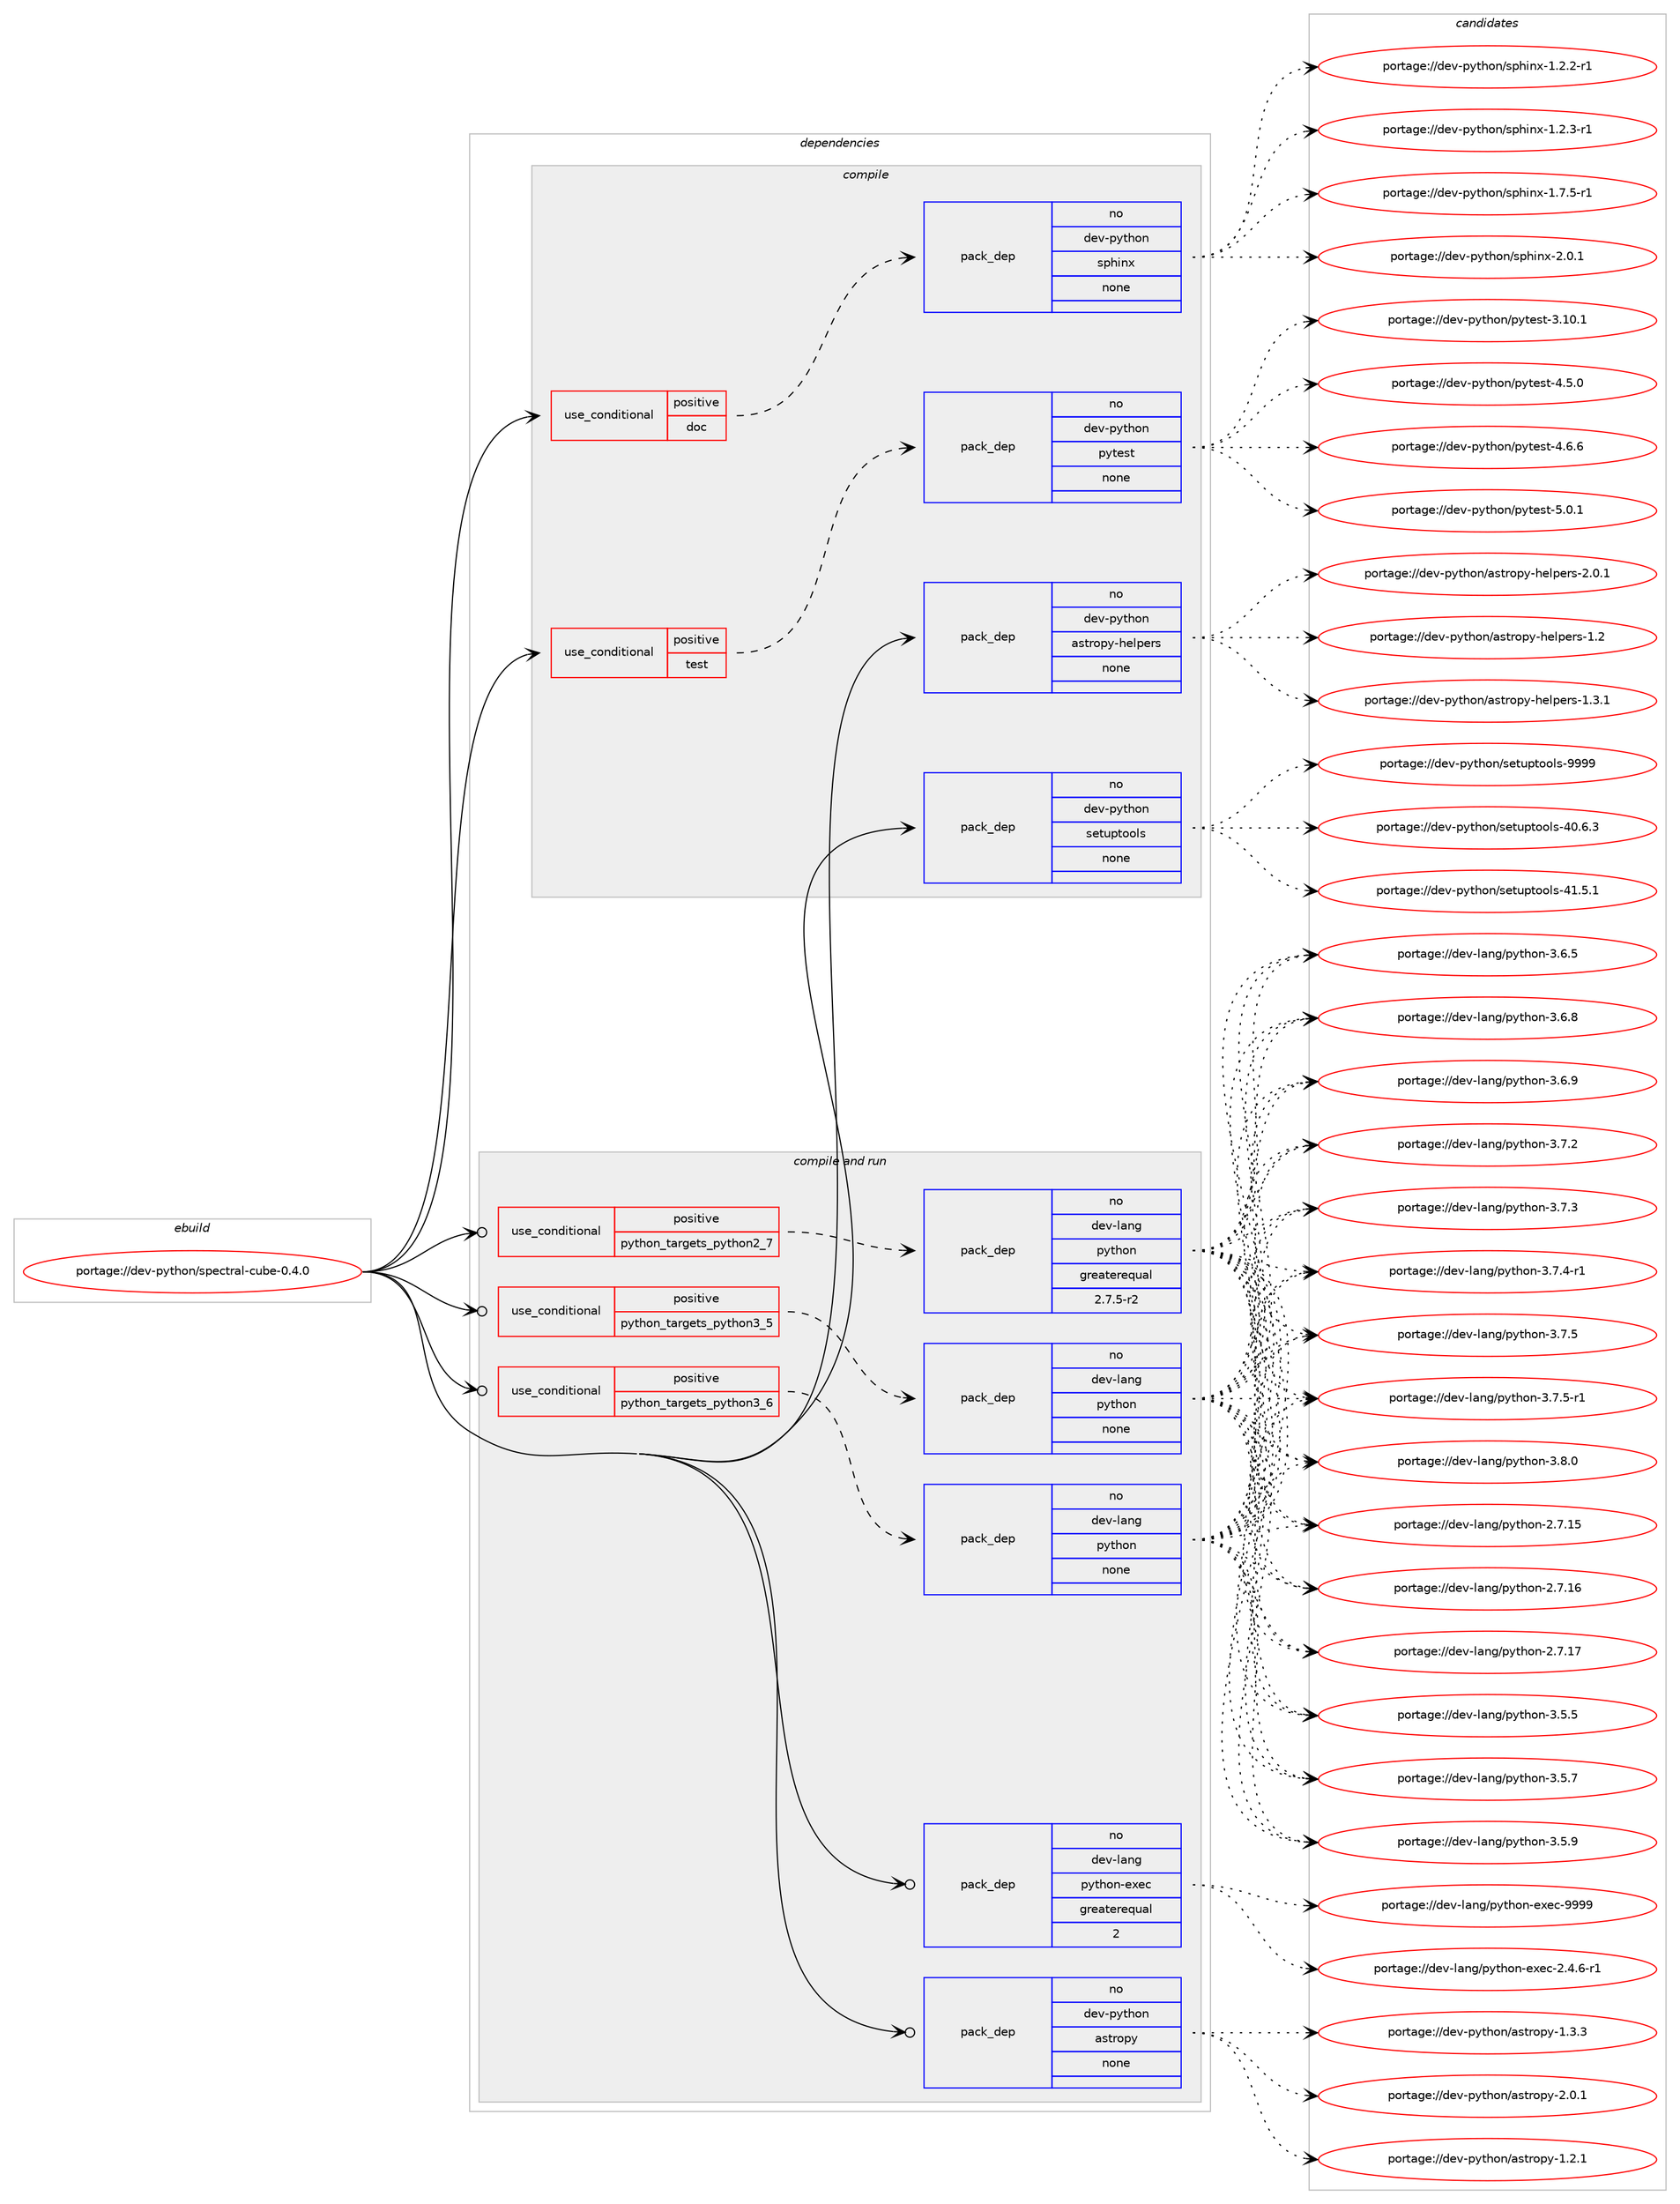 digraph prolog {

# *************
# Graph options
# *************

newrank=true;
concentrate=true;
compound=true;
graph [rankdir=LR,fontname=Helvetica,fontsize=10,ranksep=1.5];#, ranksep=2.5, nodesep=0.2];
edge  [arrowhead=vee];
node  [fontname=Helvetica,fontsize=10];

# **********
# The ebuild
# **********

subgraph cluster_leftcol {
color=gray;
rank=same;
label=<<i>ebuild</i>>;
id [label="portage://dev-python/spectral-cube-0.4.0", color=red, width=4, href="../dev-python/spectral-cube-0.4.0.svg"];
}

# ****************
# The dependencies
# ****************

subgraph cluster_midcol {
color=gray;
label=<<i>dependencies</i>>;
subgraph cluster_compile {
fillcolor="#eeeeee";
style=filled;
label=<<i>compile</i>>;
subgraph cond38863 {
dependency172835 [label=<<TABLE BORDER="0" CELLBORDER="1" CELLSPACING="0" CELLPADDING="4"><TR><TD ROWSPAN="3" CELLPADDING="10">use_conditional</TD></TR><TR><TD>positive</TD></TR><TR><TD>doc</TD></TR></TABLE>>, shape=none, color=red];
subgraph pack130569 {
dependency172836 [label=<<TABLE BORDER="0" CELLBORDER="1" CELLSPACING="0" CELLPADDING="4" WIDTH="220"><TR><TD ROWSPAN="6" CELLPADDING="30">pack_dep</TD></TR><TR><TD WIDTH="110">no</TD></TR><TR><TD>dev-python</TD></TR><TR><TD>sphinx</TD></TR><TR><TD>none</TD></TR><TR><TD></TD></TR></TABLE>>, shape=none, color=blue];
}
dependency172835:e -> dependency172836:w [weight=20,style="dashed",arrowhead="vee"];
}
id:e -> dependency172835:w [weight=20,style="solid",arrowhead="vee"];
subgraph cond38864 {
dependency172837 [label=<<TABLE BORDER="0" CELLBORDER="1" CELLSPACING="0" CELLPADDING="4"><TR><TD ROWSPAN="3" CELLPADDING="10">use_conditional</TD></TR><TR><TD>positive</TD></TR><TR><TD>test</TD></TR></TABLE>>, shape=none, color=red];
subgraph pack130570 {
dependency172838 [label=<<TABLE BORDER="0" CELLBORDER="1" CELLSPACING="0" CELLPADDING="4" WIDTH="220"><TR><TD ROWSPAN="6" CELLPADDING="30">pack_dep</TD></TR><TR><TD WIDTH="110">no</TD></TR><TR><TD>dev-python</TD></TR><TR><TD>pytest</TD></TR><TR><TD>none</TD></TR><TR><TD></TD></TR></TABLE>>, shape=none, color=blue];
}
dependency172837:e -> dependency172838:w [weight=20,style="dashed",arrowhead="vee"];
}
id:e -> dependency172837:w [weight=20,style="solid",arrowhead="vee"];
subgraph pack130571 {
dependency172839 [label=<<TABLE BORDER="0" CELLBORDER="1" CELLSPACING="0" CELLPADDING="4" WIDTH="220"><TR><TD ROWSPAN="6" CELLPADDING="30">pack_dep</TD></TR><TR><TD WIDTH="110">no</TD></TR><TR><TD>dev-python</TD></TR><TR><TD>astropy-helpers</TD></TR><TR><TD>none</TD></TR><TR><TD></TD></TR></TABLE>>, shape=none, color=blue];
}
id:e -> dependency172839:w [weight=20,style="solid",arrowhead="vee"];
subgraph pack130572 {
dependency172840 [label=<<TABLE BORDER="0" CELLBORDER="1" CELLSPACING="0" CELLPADDING="4" WIDTH="220"><TR><TD ROWSPAN="6" CELLPADDING="30">pack_dep</TD></TR><TR><TD WIDTH="110">no</TD></TR><TR><TD>dev-python</TD></TR><TR><TD>setuptools</TD></TR><TR><TD>none</TD></TR><TR><TD></TD></TR></TABLE>>, shape=none, color=blue];
}
id:e -> dependency172840:w [weight=20,style="solid",arrowhead="vee"];
}
subgraph cluster_compileandrun {
fillcolor="#eeeeee";
style=filled;
label=<<i>compile and run</i>>;
subgraph cond38865 {
dependency172841 [label=<<TABLE BORDER="0" CELLBORDER="1" CELLSPACING="0" CELLPADDING="4"><TR><TD ROWSPAN="3" CELLPADDING="10">use_conditional</TD></TR><TR><TD>positive</TD></TR><TR><TD>python_targets_python2_7</TD></TR></TABLE>>, shape=none, color=red];
subgraph pack130573 {
dependency172842 [label=<<TABLE BORDER="0" CELLBORDER="1" CELLSPACING="0" CELLPADDING="4" WIDTH="220"><TR><TD ROWSPAN="6" CELLPADDING="30">pack_dep</TD></TR><TR><TD WIDTH="110">no</TD></TR><TR><TD>dev-lang</TD></TR><TR><TD>python</TD></TR><TR><TD>greaterequal</TD></TR><TR><TD>2.7.5-r2</TD></TR></TABLE>>, shape=none, color=blue];
}
dependency172841:e -> dependency172842:w [weight=20,style="dashed",arrowhead="vee"];
}
id:e -> dependency172841:w [weight=20,style="solid",arrowhead="odotvee"];
subgraph cond38866 {
dependency172843 [label=<<TABLE BORDER="0" CELLBORDER="1" CELLSPACING="0" CELLPADDING="4"><TR><TD ROWSPAN="3" CELLPADDING="10">use_conditional</TD></TR><TR><TD>positive</TD></TR><TR><TD>python_targets_python3_5</TD></TR></TABLE>>, shape=none, color=red];
subgraph pack130574 {
dependency172844 [label=<<TABLE BORDER="0" CELLBORDER="1" CELLSPACING="0" CELLPADDING="4" WIDTH="220"><TR><TD ROWSPAN="6" CELLPADDING="30">pack_dep</TD></TR><TR><TD WIDTH="110">no</TD></TR><TR><TD>dev-lang</TD></TR><TR><TD>python</TD></TR><TR><TD>none</TD></TR><TR><TD></TD></TR></TABLE>>, shape=none, color=blue];
}
dependency172843:e -> dependency172844:w [weight=20,style="dashed",arrowhead="vee"];
}
id:e -> dependency172843:w [weight=20,style="solid",arrowhead="odotvee"];
subgraph cond38867 {
dependency172845 [label=<<TABLE BORDER="0" CELLBORDER="1" CELLSPACING="0" CELLPADDING="4"><TR><TD ROWSPAN="3" CELLPADDING="10">use_conditional</TD></TR><TR><TD>positive</TD></TR><TR><TD>python_targets_python3_6</TD></TR></TABLE>>, shape=none, color=red];
subgraph pack130575 {
dependency172846 [label=<<TABLE BORDER="0" CELLBORDER="1" CELLSPACING="0" CELLPADDING="4" WIDTH="220"><TR><TD ROWSPAN="6" CELLPADDING="30">pack_dep</TD></TR><TR><TD WIDTH="110">no</TD></TR><TR><TD>dev-lang</TD></TR><TR><TD>python</TD></TR><TR><TD>none</TD></TR><TR><TD></TD></TR></TABLE>>, shape=none, color=blue];
}
dependency172845:e -> dependency172846:w [weight=20,style="dashed",arrowhead="vee"];
}
id:e -> dependency172845:w [weight=20,style="solid",arrowhead="odotvee"];
subgraph pack130576 {
dependency172847 [label=<<TABLE BORDER="0" CELLBORDER="1" CELLSPACING="0" CELLPADDING="4" WIDTH="220"><TR><TD ROWSPAN="6" CELLPADDING="30">pack_dep</TD></TR><TR><TD WIDTH="110">no</TD></TR><TR><TD>dev-lang</TD></TR><TR><TD>python-exec</TD></TR><TR><TD>greaterequal</TD></TR><TR><TD>2</TD></TR></TABLE>>, shape=none, color=blue];
}
id:e -> dependency172847:w [weight=20,style="solid",arrowhead="odotvee"];
subgraph pack130577 {
dependency172848 [label=<<TABLE BORDER="0" CELLBORDER="1" CELLSPACING="0" CELLPADDING="4" WIDTH="220"><TR><TD ROWSPAN="6" CELLPADDING="30">pack_dep</TD></TR><TR><TD WIDTH="110">no</TD></TR><TR><TD>dev-python</TD></TR><TR><TD>astropy</TD></TR><TR><TD>none</TD></TR><TR><TD></TD></TR></TABLE>>, shape=none, color=blue];
}
id:e -> dependency172848:w [weight=20,style="solid",arrowhead="odotvee"];
}
subgraph cluster_run {
fillcolor="#eeeeee";
style=filled;
label=<<i>run</i>>;
}
}

# **************
# The candidates
# **************

subgraph cluster_choices {
rank=same;
color=gray;
label=<<i>candidates</i>>;

subgraph choice130569 {
color=black;
nodesep=1;
choiceportage10010111845112121116104111110471151121041051101204549465046504511449 [label="portage://dev-python/sphinx-1.2.2-r1", color=red, width=4,href="../dev-python/sphinx-1.2.2-r1.svg"];
choiceportage10010111845112121116104111110471151121041051101204549465046514511449 [label="portage://dev-python/sphinx-1.2.3-r1", color=red, width=4,href="../dev-python/sphinx-1.2.3-r1.svg"];
choiceportage10010111845112121116104111110471151121041051101204549465546534511449 [label="portage://dev-python/sphinx-1.7.5-r1", color=red, width=4,href="../dev-python/sphinx-1.7.5-r1.svg"];
choiceportage1001011184511212111610411111047115112104105110120455046484649 [label="portage://dev-python/sphinx-2.0.1", color=red, width=4,href="../dev-python/sphinx-2.0.1.svg"];
dependency172836:e -> choiceportage10010111845112121116104111110471151121041051101204549465046504511449:w [style=dotted,weight="100"];
dependency172836:e -> choiceportage10010111845112121116104111110471151121041051101204549465046514511449:w [style=dotted,weight="100"];
dependency172836:e -> choiceportage10010111845112121116104111110471151121041051101204549465546534511449:w [style=dotted,weight="100"];
dependency172836:e -> choiceportage1001011184511212111610411111047115112104105110120455046484649:w [style=dotted,weight="100"];
}
subgraph choice130570 {
color=black;
nodesep=1;
choiceportage100101118451121211161041111104711212111610111511645514649484649 [label="portage://dev-python/pytest-3.10.1", color=red, width=4,href="../dev-python/pytest-3.10.1.svg"];
choiceportage1001011184511212111610411111047112121116101115116455246534648 [label="portage://dev-python/pytest-4.5.0", color=red, width=4,href="../dev-python/pytest-4.5.0.svg"];
choiceportage1001011184511212111610411111047112121116101115116455246544654 [label="portage://dev-python/pytest-4.6.6", color=red, width=4,href="../dev-python/pytest-4.6.6.svg"];
choiceportage1001011184511212111610411111047112121116101115116455346484649 [label="portage://dev-python/pytest-5.0.1", color=red, width=4,href="../dev-python/pytest-5.0.1.svg"];
dependency172838:e -> choiceportage100101118451121211161041111104711212111610111511645514649484649:w [style=dotted,weight="100"];
dependency172838:e -> choiceportage1001011184511212111610411111047112121116101115116455246534648:w [style=dotted,weight="100"];
dependency172838:e -> choiceportage1001011184511212111610411111047112121116101115116455246544654:w [style=dotted,weight="100"];
dependency172838:e -> choiceportage1001011184511212111610411111047112121116101115116455346484649:w [style=dotted,weight="100"];
}
subgraph choice130571 {
color=black;
nodesep=1;
choiceportage1001011184511212111610411111047971151161141111121214510410110811210111411545494650 [label="portage://dev-python/astropy-helpers-1.2", color=red, width=4,href="../dev-python/astropy-helpers-1.2.svg"];
choiceportage10010111845112121116104111110479711511611411111212145104101108112101114115454946514649 [label="portage://dev-python/astropy-helpers-1.3.1", color=red, width=4,href="../dev-python/astropy-helpers-1.3.1.svg"];
choiceportage10010111845112121116104111110479711511611411111212145104101108112101114115455046484649 [label="portage://dev-python/astropy-helpers-2.0.1", color=red, width=4,href="../dev-python/astropy-helpers-2.0.1.svg"];
dependency172839:e -> choiceportage1001011184511212111610411111047971151161141111121214510410110811210111411545494650:w [style=dotted,weight="100"];
dependency172839:e -> choiceportage10010111845112121116104111110479711511611411111212145104101108112101114115454946514649:w [style=dotted,weight="100"];
dependency172839:e -> choiceportage10010111845112121116104111110479711511611411111212145104101108112101114115455046484649:w [style=dotted,weight="100"];
}
subgraph choice130572 {
color=black;
nodesep=1;
choiceportage100101118451121211161041111104711510111611711211611111110811545524846544651 [label="portage://dev-python/setuptools-40.6.3", color=red, width=4,href="../dev-python/setuptools-40.6.3.svg"];
choiceportage100101118451121211161041111104711510111611711211611111110811545524946534649 [label="portage://dev-python/setuptools-41.5.1", color=red, width=4,href="../dev-python/setuptools-41.5.1.svg"];
choiceportage10010111845112121116104111110471151011161171121161111111081154557575757 [label="portage://dev-python/setuptools-9999", color=red, width=4,href="../dev-python/setuptools-9999.svg"];
dependency172840:e -> choiceportage100101118451121211161041111104711510111611711211611111110811545524846544651:w [style=dotted,weight="100"];
dependency172840:e -> choiceportage100101118451121211161041111104711510111611711211611111110811545524946534649:w [style=dotted,weight="100"];
dependency172840:e -> choiceportage10010111845112121116104111110471151011161171121161111111081154557575757:w [style=dotted,weight="100"];
}
subgraph choice130573 {
color=black;
nodesep=1;
choiceportage10010111845108971101034711212111610411111045504655464953 [label="portage://dev-lang/python-2.7.15", color=red, width=4,href="../dev-lang/python-2.7.15.svg"];
choiceportage10010111845108971101034711212111610411111045504655464954 [label="portage://dev-lang/python-2.7.16", color=red, width=4,href="../dev-lang/python-2.7.16.svg"];
choiceportage10010111845108971101034711212111610411111045504655464955 [label="portage://dev-lang/python-2.7.17", color=red, width=4,href="../dev-lang/python-2.7.17.svg"];
choiceportage100101118451089711010347112121116104111110455146534653 [label="portage://dev-lang/python-3.5.5", color=red, width=4,href="../dev-lang/python-3.5.5.svg"];
choiceportage100101118451089711010347112121116104111110455146534655 [label="portage://dev-lang/python-3.5.7", color=red, width=4,href="../dev-lang/python-3.5.7.svg"];
choiceportage100101118451089711010347112121116104111110455146534657 [label="portage://dev-lang/python-3.5.9", color=red, width=4,href="../dev-lang/python-3.5.9.svg"];
choiceportage100101118451089711010347112121116104111110455146544653 [label="portage://dev-lang/python-3.6.5", color=red, width=4,href="../dev-lang/python-3.6.5.svg"];
choiceportage100101118451089711010347112121116104111110455146544656 [label="portage://dev-lang/python-3.6.8", color=red, width=4,href="../dev-lang/python-3.6.8.svg"];
choiceportage100101118451089711010347112121116104111110455146544657 [label="portage://dev-lang/python-3.6.9", color=red, width=4,href="../dev-lang/python-3.6.9.svg"];
choiceportage100101118451089711010347112121116104111110455146554650 [label="portage://dev-lang/python-3.7.2", color=red, width=4,href="../dev-lang/python-3.7.2.svg"];
choiceportage100101118451089711010347112121116104111110455146554651 [label="portage://dev-lang/python-3.7.3", color=red, width=4,href="../dev-lang/python-3.7.3.svg"];
choiceportage1001011184510897110103471121211161041111104551465546524511449 [label="portage://dev-lang/python-3.7.4-r1", color=red, width=4,href="../dev-lang/python-3.7.4-r1.svg"];
choiceportage100101118451089711010347112121116104111110455146554653 [label="portage://dev-lang/python-3.7.5", color=red, width=4,href="../dev-lang/python-3.7.5.svg"];
choiceportage1001011184510897110103471121211161041111104551465546534511449 [label="portage://dev-lang/python-3.7.5-r1", color=red, width=4,href="../dev-lang/python-3.7.5-r1.svg"];
choiceportage100101118451089711010347112121116104111110455146564648 [label="portage://dev-lang/python-3.8.0", color=red, width=4,href="../dev-lang/python-3.8.0.svg"];
dependency172842:e -> choiceportage10010111845108971101034711212111610411111045504655464953:w [style=dotted,weight="100"];
dependency172842:e -> choiceportage10010111845108971101034711212111610411111045504655464954:w [style=dotted,weight="100"];
dependency172842:e -> choiceportage10010111845108971101034711212111610411111045504655464955:w [style=dotted,weight="100"];
dependency172842:e -> choiceportage100101118451089711010347112121116104111110455146534653:w [style=dotted,weight="100"];
dependency172842:e -> choiceportage100101118451089711010347112121116104111110455146534655:w [style=dotted,weight="100"];
dependency172842:e -> choiceportage100101118451089711010347112121116104111110455146534657:w [style=dotted,weight="100"];
dependency172842:e -> choiceportage100101118451089711010347112121116104111110455146544653:w [style=dotted,weight="100"];
dependency172842:e -> choiceportage100101118451089711010347112121116104111110455146544656:w [style=dotted,weight="100"];
dependency172842:e -> choiceportage100101118451089711010347112121116104111110455146544657:w [style=dotted,weight="100"];
dependency172842:e -> choiceportage100101118451089711010347112121116104111110455146554650:w [style=dotted,weight="100"];
dependency172842:e -> choiceportage100101118451089711010347112121116104111110455146554651:w [style=dotted,weight="100"];
dependency172842:e -> choiceportage1001011184510897110103471121211161041111104551465546524511449:w [style=dotted,weight="100"];
dependency172842:e -> choiceportage100101118451089711010347112121116104111110455146554653:w [style=dotted,weight="100"];
dependency172842:e -> choiceportage1001011184510897110103471121211161041111104551465546534511449:w [style=dotted,weight="100"];
dependency172842:e -> choiceportage100101118451089711010347112121116104111110455146564648:w [style=dotted,weight="100"];
}
subgraph choice130574 {
color=black;
nodesep=1;
choiceportage10010111845108971101034711212111610411111045504655464953 [label="portage://dev-lang/python-2.7.15", color=red, width=4,href="../dev-lang/python-2.7.15.svg"];
choiceportage10010111845108971101034711212111610411111045504655464954 [label="portage://dev-lang/python-2.7.16", color=red, width=4,href="../dev-lang/python-2.7.16.svg"];
choiceportage10010111845108971101034711212111610411111045504655464955 [label="portage://dev-lang/python-2.7.17", color=red, width=4,href="../dev-lang/python-2.7.17.svg"];
choiceportage100101118451089711010347112121116104111110455146534653 [label="portage://dev-lang/python-3.5.5", color=red, width=4,href="../dev-lang/python-3.5.5.svg"];
choiceportage100101118451089711010347112121116104111110455146534655 [label="portage://dev-lang/python-3.5.7", color=red, width=4,href="../dev-lang/python-3.5.7.svg"];
choiceportage100101118451089711010347112121116104111110455146534657 [label="portage://dev-lang/python-3.5.9", color=red, width=4,href="../dev-lang/python-3.5.9.svg"];
choiceportage100101118451089711010347112121116104111110455146544653 [label="portage://dev-lang/python-3.6.5", color=red, width=4,href="../dev-lang/python-3.6.5.svg"];
choiceportage100101118451089711010347112121116104111110455146544656 [label="portage://dev-lang/python-3.6.8", color=red, width=4,href="../dev-lang/python-3.6.8.svg"];
choiceportage100101118451089711010347112121116104111110455146544657 [label="portage://dev-lang/python-3.6.9", color=red, width=4,href="../dev-lang/python-3.6.9.svg"];
choiceportage100101118451089711010347112121116104111110455146554650 [label="portage://dev-lang/python-3.7.2", color=red, width=4,href="../dev-lang/python-3.7.2.svg"];
choiceportage100101118451089711010347112121116104111110455146554651 [label="portage://dev-lang/python-3.7.3", color=red, width=4,href="../dev-lang/python-3.7.3.svg"];
choiceportage1001011184510897110103471121211161041111104551465546524511449 [label="portage://dev-lang/python-3.7.4-r1", color=red, width=4,href="../dev-lang/python-3.7.4-r1.svg"];
choiceportage100101118451089711010347112121116104111110455146554653 [label="portage://dev-lang/python-3.7.5", color=red, width=4,href="../dev-lang/python-3.7.5.svg"];
choiceportage1001011184510897110103471121211161041111104551465546534511449 [label="portage://dev-lang/python-3.7.5-r1", color=red, width=4,href="../dev-lang/python-3.7.5-r1.svg"];
choiceportage100101118451089711010347112121116104111110455146564648 [label="portage://dev-lang/python-3.8.0", color=red, width=4,href="../dev-lang/python-3.8.0.svg"];
dependency172844:e -> choiceportage10010111845108971101034711212111610411111045504655464953:w [style=dotted,weight="100"];
dependency172844:e -> choiceportage10010111845108971101034711212111610411111045504655464954:w [style=dotted,weight="100"];
dependency172844:e -> choiceportage10010111845108971101034711212111610411111045504655464955:w [style=dotted,weight="100"];
dependency172844:e -> choiceportage100101118451089711010347112121116104111110455146534653:w [style=dotted,weight="100"];
dependency172844:e -> choiceportage100101118451089711010347112121116104111110455146534655:w [style=dotted,weight="100"];
dependency172844:e -> choiceportage100101118451089711010347112121116104111110455146534657:w [style=dotted,weight="100"];
dependency172844:e -> choiceportage100101118451089711010347112121116104111110455146544653:w [style=dotted,weight="100"];
dependency172844:e -> choiceportage100101118451089711010347112121116104111110455146544656:w [style=dotted,weight="100"];
dependency172844:e -> choiceportage100101118451089711010347112121116104111110455146544657:w [style=dotted,weight="100"];
dependency172844:e -> choiceportage100101118451089711010347112121116104111110455146554650:w [style=dotted,weight="100"];
dependency172844:e -> choiceportage100101118451089711010347112121116104111110455146554651:w [style=dotted,weight="100"];
dependency172844:e -> choiceportage1001011184510897110103471121211161041111104551465546524511449:w [style=dotted,weight="100"];
dependency172844:e -> choiceportage100101118451089711010347112121116104111110455146554653:w [style=dotted,weight="100"];
dependency172844:e -> choiceportage1001011184510897110103471121211161041111104551465546534511449:w [style=dotted,weight="100"];
dependency172844:e -> choiceportage100101118451089711010347112121116104111110455146564648:w [style=dotted,weight="100"];
}
subgraph choice130575 {
color=black;
nodesep=1;
choiceportage10010111845108971101034711212111610411111045504655464953 [label="portage://dev-lang/python-2.7.15", color=red, width=4,href="../dev-lang/python-2.7.15.svg"];
choiceportage10010111845108971101034711212111610411111045504655464954 [label="portage://dev-lang/python-2.7.16", color=red, width=4,href="../dev-lang/python-2.7.16.svg"];
choiceportage10010111845108971101034711212111610411111045504655464955 [label="portage://dev-lang/python-2.7.17", color=red, width=4,href="../dev-lang/python-2.7.17.svg"];
choiceportage100101118451089711010347112121116104111110455146534653 [label="portage://dev-lang/python-3.5.5", color=red, width=4,href="../dev-lang/python-3.5.5.svg"];
choiceportage100101118451089711010347112121116104111110455146534655 [label="portage://dev-lang/python-3.5.7", color=red, width=4,href="../dev-lang/python-3.5.7.svg"];
choiceportage100101118451089711010347112121116104111110455146534657 [label="portage://dev-lang/python-3.5.9", color=red, width=4,href="../dev-lang/python-3.5.9.svg"];
choiceportage100101118451089711010347112121116104111110455146544653 [label="portage://dev-lang/python-3.6.5", color=red, width=4,href="../dev-lang/python-3.6.5.svg"];
choiceportage100101118451089711010347112121116104111110455146544656 [label="portage://dev-lang/python-3.6.8", color=red, width=4,href="../dev-lang/python-3.6.8.svg"];
choiceportage100101118451089711010347112121116104111110455146544657 [label="portage://dev-lang/python-3.6.9", color=red, width=4,href="../dev-lang/python-3.6.9.svg"];
choiceportage100101118451089711010347112121116104111110455146554650 [label="portage://dev-lang/python-3.7.2", color=red, width=4,href="../dev-lang/python-3.7.2.svg"];
choiceportage100101118451089711010347112121116104111110455146554651 [label="portage://dev-lang/python-3.7.3", color=red, width=4,href="../dev-lang/python-3.7.3.svg"];
choiceportage1001011184510897110103471121211161041111104551465546524511449 [label="portage://dev-lang/python-3.7.4-r1", color=red, width=4,href="../dev-lang/python-3.7.4-r1.svg"];
choiceportage100101118451089711010347112121116104111110455146554653 [label="portage://dev-lang/python-3.7.5", color=red, width=4,href="../dev-lang/python-3.7.5.svg"];
choiceportage1001011184510897110103471121211161041111104551465546534511449 [label="portage://dev-lang/python-3.7.5-r1", color=red, width=4,href="../dev-lang/python-3.7.5-r1.svg"];
choiceportage100101118451089711010347112121116104111110455146564648 [label="portage://dev-lang/python-3.8.0", color=red, width=4,href="../dev-lang/python-3.8.0.svg"];
dependency172846:e -> choiceportage10010111845108971101034711212111610411111045504655464953:w [style=dotted,weight="100"];
dependency172846:e -> choiceportage10010111845108971101034711212111610411111045504655464954:w [style=dotted,weight="100"];
dependency172846:e -> choiceportage10010111845108971101034711212111610411111045504655464955:w [style=dotted,weight="100"];
dependency172846:e -> choiceportage100101118451089711010347112121116104111110455146534653:w [style=dotted,weight="100"];
dependency172846:e -> choiceportage100101118451089711010347112121116104111110455146534655:w [style=dotted,weight="100"];
dependency172846:e -> choiceportage100101118451089711010347112121116104111110455146534657:w [style=dotted,weight="100"];
dependency172846:e -> choiceportage100101118451089711010347112121116104111110455146544653:w [style=dotted,weight="100"];
dependency172846:e -> choiceportage100101118451089711010347112121116104111110455146544656:w [style=dotted,weight="100"];
dependency172846:e -> choiceportage100101118451089711010347112121116104111110455146544657:w [style=dotted,weight="100"];
dependency172846:e -> choiceportage100101118451089711010347112121116104111110455146554650:w [style=dotted,weight="100"];
dependency172846:e -> choiceportage100101118451089711010347112121116104111110455146554651:w [style=dotted,weight="100"];
dependency172846:e -> choiceportage1001011184510897110103471121211161041111104551465546524511449:w [style=dotted,weight="100"];
dependency172846:e -> choiceportage100101118451089711010347112121116104111110455146554653:w [style=dotted,weight="100"];
dependency172846:e -> choiceportage1001011184510897110103471121211161041111104551465546534511449:w [style=dotted,weight="100"];
dependency172846:e -> choiceportage100101118451089711010347112121116104111110455146564648:w [style=dotted,weight="100"];
}
subgraph choice130576 {
color=black;
nodesep=1;
choiceportage10010111845108971101034711212111610411111045101120101994550465246544511449 [label="portage://dev-lang/python-exec-2.4.6-r1", color=red, width=4,href="../dev-lang/python-exec-2.4.6-r1.svg"];
choiceportage10010111845108971101034711212111610411111045101120101994557575757 [label="portage://dev-lang/python-exec-9999", color=red, width=4,href="../dev-lang/python-exec-9999.svg"];
dependency172847:e -> choiceportage10010111845108971101034711212111610411111045101120101994550465246544511449:w [style=dotted,weight="100"];
dependency172847:e -> choiceportage10010111845108971101034711212111610411111045101120101994557575757:w [style=dotted,weight="100"];
}
subgraph choice130577 {
color=black;
nodesep=1;
choiceportage100101118451121211161041111104797115116114111112121454946504649 [label="portage://dev-python/astropy-1.2.1", color=red, width=4,href="../dev-python/astropy-1.2.1.svg"];
choiceportage100101118451121211161041111104797115116114111112121454946514651 [label="portage://dev-python/astropy-1.3.3", color=red, width=4,href="../dev-python/astropy-1.3.3.svg"];
choiceportage100101118451121211161041111104797115116114111112121455046484649 [label="portage://dev-python/astropy-2.0.1", color=red, width=4,href="../dev-python/astropy-2.0.1.svg"];
dependency172848:e -> choiceportage100101118451121211161041111104797115116114111112121454946504649:w [style=dotted,weight="100"];
dependency172848:e -> choiceportage100101118451121211161041111104797115116114111112121454946514651:w [style=dotted,weight="100"];
dependency172848:e -> choiceportage100101118451121211161041111104797115116114111112121455046484649:w [style=dotted,weight="100"];
}
}

}
